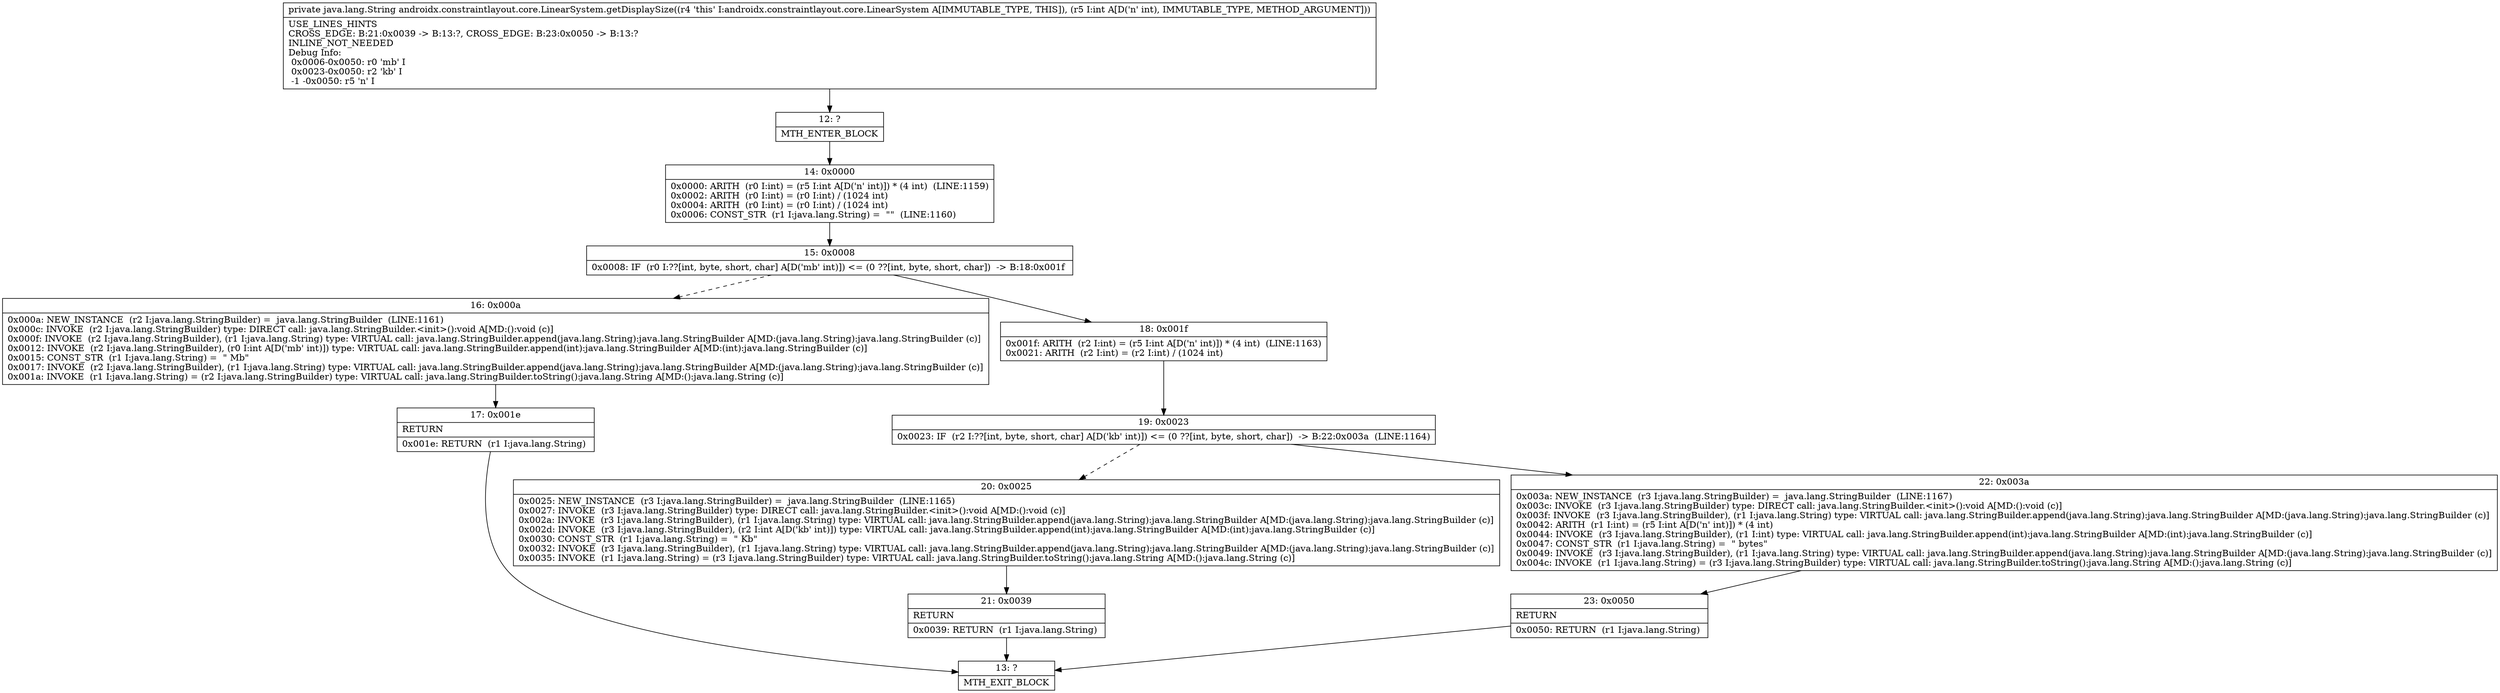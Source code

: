 digraph "CFG forandroidx.constraintlayout.core.LinearSystem.getDisplaySize(I)Ljava\/lang\/String;" {
Node_12 [shape=record,label="{12\:\ ?|MTH_ENTER_BLOCK\l}"];
Node_14 [shape=record,label="{14\:\ 0x0000|0x0000: ARITH  (r0 I:int) = (r5 I:int A[D('n' int)]) * (4 int)  (LINE:1159)\l0x0002: ARITH  (r0 I:int) = (r0 I:int) \/ (1024 int) \l0x0004: ARITH  (r0 I:int) = (r0 I:int) \/ (1024 int) \l0x0006: CONST_STR  (r1 I:java.lang.String) =  \"\"  (LINE:1160)\l}"];
Node_15 [shape=record,label="{15\:\ 0x0008|0x0008: IF  (r0 I:??[int, byte, short, char] A[D('mb' int)]) \<= (0 ??[int, byte, short, char])  \-\> B:18:0x001f \l}"];
Node_16 [shape=record,label="{16\:\ 0x000a|0x000a: NEW_INSTANCE  (r2 I:java.lang.StringBuilder) =  java.lang.StringBuilder  (LINE:1161)\l0x000c: INVOKE  (r2 I:java.lang.StringBuilder) type: DIRECT call: java.lang.StringBuilder.\<init\>():void A[MD:():void (c)]\l0x000f: INVOKE  (r2 I:java.lang.StringBuilder), (r1 I:java.lang.String) type: VIRTUAL call: java.lang.StringBuilder.append(java.lang.String):java.lang.StringBuilder A[MD:(java.lang.String):java.lang.StringBuilder (c)]\l0x0012: INVOKE  (r2 I:java.lang.StringBuilder), (r0 I:int A[D('mb' int)]) type: VIRTUAL call: java.lang.StringBuilder.append(int):java.lang.StringBuilder A[MD:(int):java.lang.StringBuilder (c)]\l0x0015: CONST_STR  (r1 I:java.lang.String) =  \" Mb\" \l0x0017: INVOKE  (r2 I:java.lang.StringBuilder), (r1 I:java.lang.String) type: VIRTUAL call: java.lang.StringBuilder.append(java.lang.String):java.lang.StringBuilder A[MD:(java.lang.String):java.lang.StringBuilder (c)]\l0x001a: INVOKE  (r1 I:java.lang.String) = (r2 I:java.lang.StringBuilder) type: VIRTUAL call: java.lang.StringBuilder.toString():java.lang.String A[MD:():java.lang.String (c)]\l}"];
Node_17 [shape=record,label="{17\:\ 0x001e|RETURN\l|0x001e: RETURN  (r1 I:java.lang.String) \l}"];
Node_13 [shape=record,label="{13\:\ ?|MTH_EXIT_BLOCK\l}"];
Node_18 [shape=record,label="{18\:\ 0x001f|0x001f: ARITH  (r2 I:int) = (r5 I:int A[D('n' int)]) * (4 int)  (LINE:1163)\l0x0021: ARITH  (r2 I:int) = (r2 I:int) \/ (1024 int) \l}"];
Node_19 [shape=record,label="{19\:\ 0x0023|0x0023: IF  (r2 I:??[int, byte, short, char] A[D('kb' int)]) \<= (0 ??[int, byte, short, char])  \-\> B:22:0x003a  (LINE:1164)\l}"];
Node_20 [shape=record,label="{20\:\ 0x0025|0x0025: NEW_INSTANCE  (r3 I:java.lang.StringBuilder) =  java.lang.StringBuilder  (LINE:1165)\l0x0027: INVOKE  (r3 I:java.lang.StringBuilder) type: DIRECT call: java.lang.StringBuilder.\<init\>():void A[MD:():void (c)]\l0x002a: INVOKE  (r3 I:java.lang.StringBuilder), (r1 I:java.lang.String) type: VIRTUAL call: java.lang.StringBuilder.append(java.lang.String):java.lang.StringBuilder A[MD:(java.lang.String):java.lang.StringBuilder (c)]\l0x002d: INVOKE  (r3 I:java.lang.StringBuilder), (r2 I:int A[D('kb' int)]) type: VIRTUAL call: java.lang.StringBuilder.append(int):java.lang.StringBuilder A[MD:(int):java.lang.StringBuilder (c)]\l0x0030: CONST_STR  (r1 I:java.lang.String) =  \" Kb\" \l0x0032: INVOKE  (r3 I:java.lang.StringBuilder), (r1 I:java.lang.String) type: VIRTUAL call: java.lang.StringBuilder.append(java.lang.String):java.lang.StringBuilder A[MD:(java.lang.String):java.lang.StringBuilder (c)]\l0x0035: INVOKE  (r1 I:java.lang.String) = (r3 I:java.lang.StringBuilder) type: VIRTUAL call: java.lang.StringBuilder.toString():java.lang.String A[MD:():java.lang.String (c)]\l}"];
Node_21 [shape=record,label="{21\:\ 0x0039|RETURN\l|0x0039: RETURN  (r1 I:java.lang.String) \l}"];
Node_22 [shape=record,label="{22\:\ 0x003a|0x003a: NEW_INSTANCE  (r3 I:java.lang.StringBuilder) =  java.lang.StringBuilder  (LINE:1167)\l0x003c: INVOKE  (r3 I:java.lang.StringBuilder) type: DIRECT call: java.lang.StringBuilder.\<init\>():void A[MD:():void (c)]\l0x003f: INVOKE  (r3 I:java.lang.StringBuilder), (r1 I:java.lang.String) type: VIRTUAL call: java.lang.StringBuilder.append(java.lang.String):java.lang.StringBuilder A[MD:(java.lang.String):java.lang.StringBuilder (c)]\l0x0042: ARITH  (r1 I:int) = (r5 I:int A[D('n' int)]) * (4 int) \l0x0044: INVOKE  (r3 I:java.lang.StringBuilder), (r1 I:int) type: VIRTUAL call: java.lang.StringBuilder.append(int):java.lang.StringBuilder A[MD:(int):java.lang.StringBuilder (c)]\l0x0047: CONST_STR  (r1 I:java.lang.String) =  \" bytes\" \l0x0049: INVOKE  (r3 I:java.lang.StringBuilder), (r1 I:java.lang.String) type: VIRTUAL call: java.lang.StringBuilder.append(java.lang.String):java.lang.StringBuilder A[MD:(java.lang.String):java.lang.StringBuilder (c)]\l0x004c: INVOKE  (r1 I:java.lang.String) = (r3 I:java.lang.StringBuilder) type: VIRTUAL call: java.lang.StringBuilder.toString():java.lang.String A[MD:():java.lang.String (c)]\l}"];
Node_23 [shape=record,label="{23\:\ 0x0050|RETURN\l|0x0050: RETURN  (r1 I:java.lang.String) \l}"];
MethodNode[shape=record,label="{private java.lang.String androidx.constraintlayout.core.LinearSystem.getDisplaySize((r4 'this' I:androidx.constraintlayout.core.LinearSystem A[IMMUTABLE_TYPE, THIS]), (r5 I:int A[D('n' int), IMMUTABLE_TYPE, METHOD_ARGUMENT]))  | USE_LINES_HINTS\lCROSS_EDGE: B:21:0x0039 \-\> B:13:?, CROSS_EDGE: B:23:0x0050 \-\> B:13:?\lINLINE_NOT_NEEDED\lDebug Info:\l  0x0006\-0x0050: r0 'mb' I\l  0x0023\-0x0050: r2 'kb' I\l  \-1 \-0x0050: r5 'n' I\l}"];
MethodNode -> Node_12;Node_12 -> Node_14;
Node_14 -> Node_15;
Node_15 -> Node_16[style=dashed];
Node_15 -> Node_18;
Node_16 -> Node_17;
Node_17 -> Node_13;
Node_18 -> Node_19;
Node_19 -> Node_20[style=dashed];
Node_19 -> Node_22;
Node_20 -> Node_21;
Node_21 -> Node_13;
Node_22 -> Node_23;
Node_23 -> Node_13;
}

